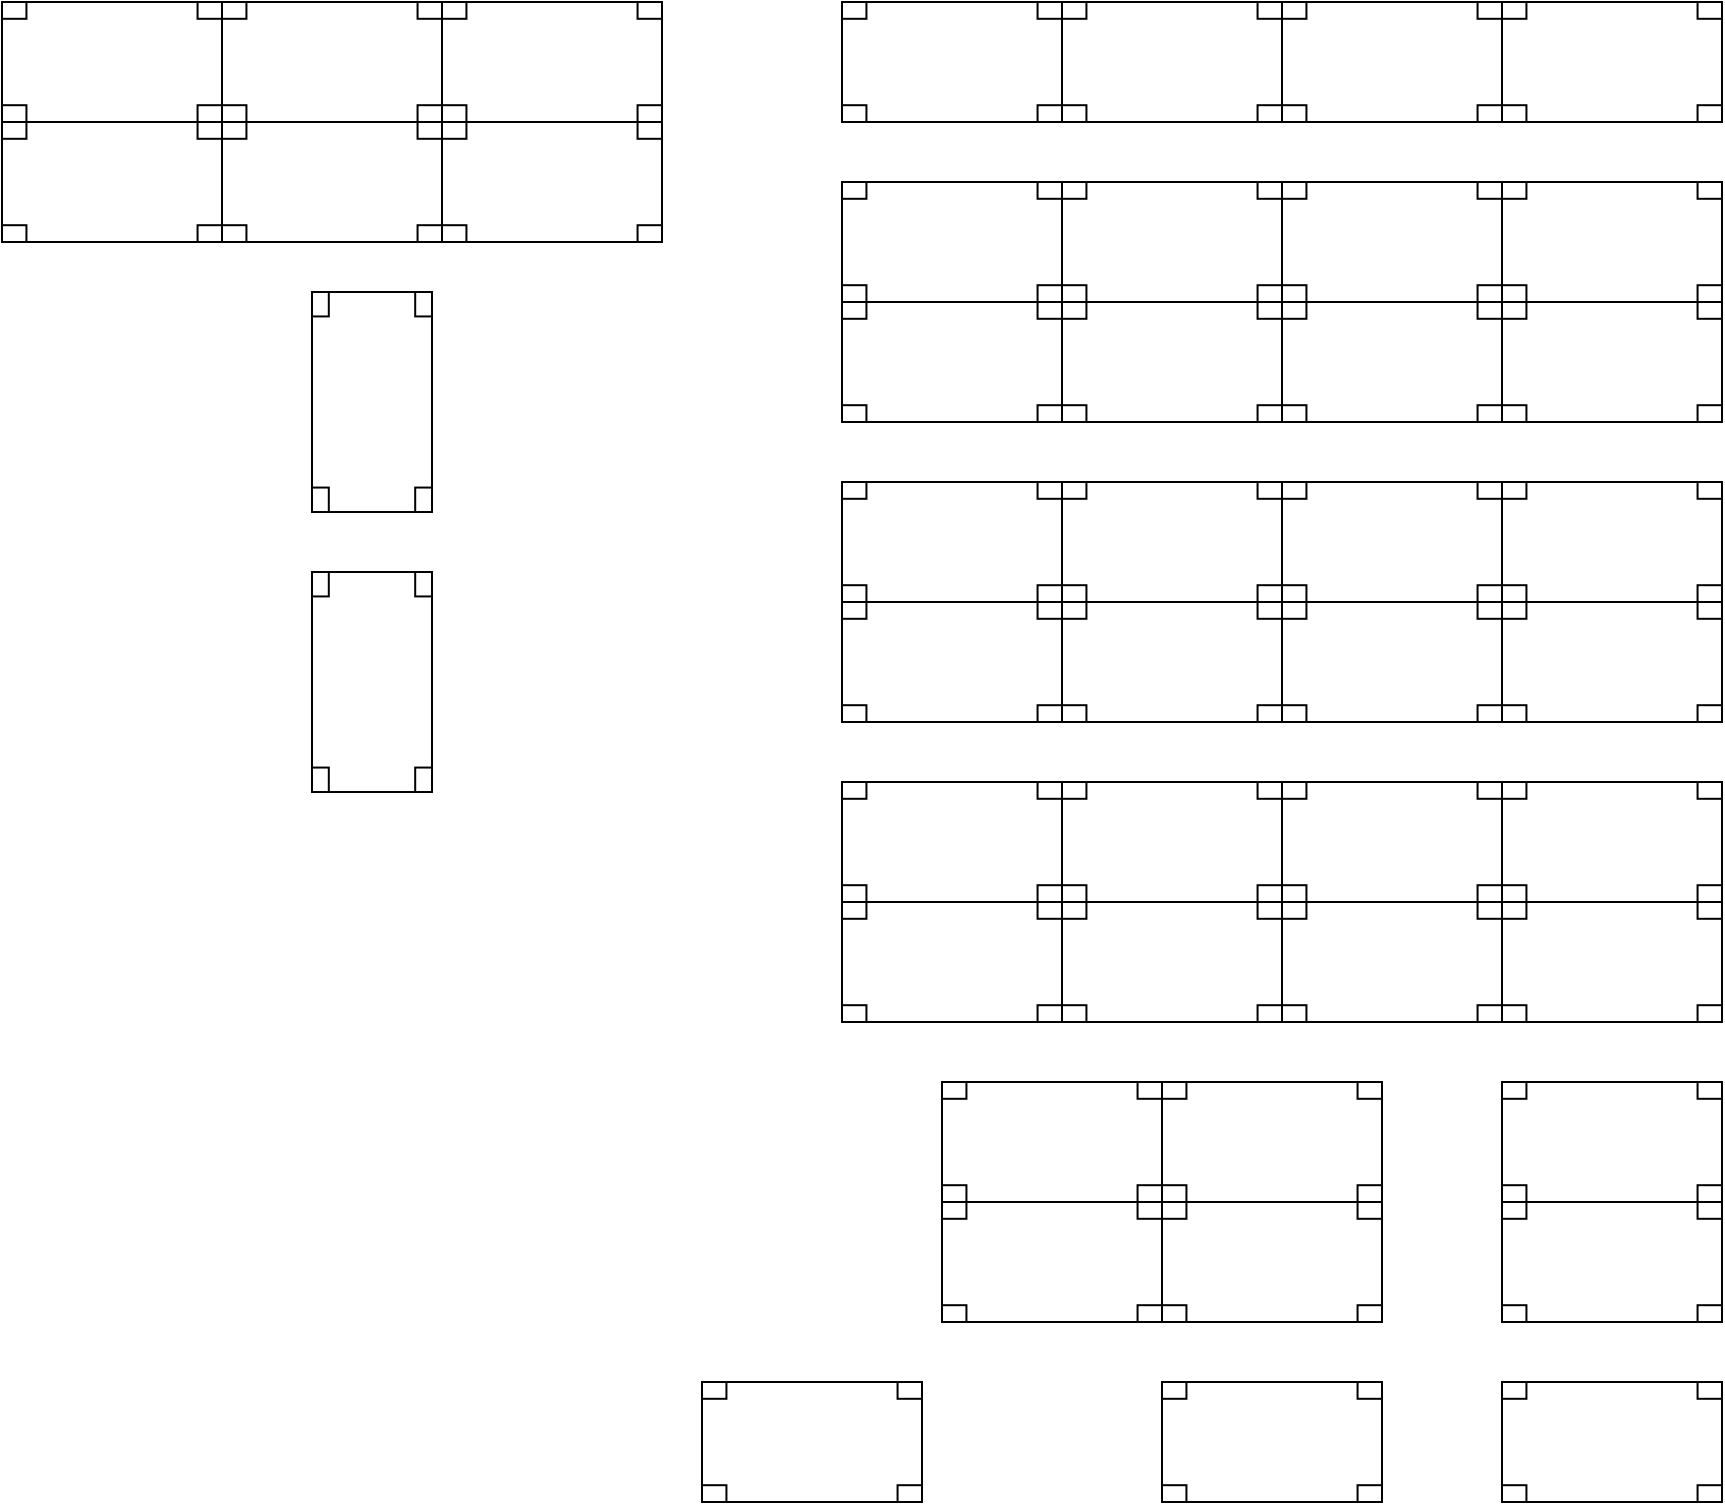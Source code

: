 <mxfile version="12.2.7" type="github" pages="1"><diagram id="cWSFJ7AATU-w7TkhnHY1" name="Page-1"><mxGraphModel dx="1656" dy="880" grid="1" gridSize="10" guides="1" tooltips="1" connect="1" arrows="1" fold="1" page="1" pageScale="1" pageWidth="1169" pageHeight="827" math="0" shadow="0"><root><mxCell id="0"/><mxCell id="1" parent="0"/><mxCell id="9BSKnYz04_R3iAAgoz9S-1" value="" style="verticalLabelPosition=bottom;html=1;verticalAlign=top;align=center;shape=mxgraph.floorplan.table;" vertex="1" parent="1"><mxGeometry x="410" y="740" width="110" height="60" as="geometry"/></mxCell><mxCell id="9BSKnYz04_R3iAAgoz9S-2" value="" style="verticalLabelPosition=bottom;html=1;verticalAlign=top;align=center;shape=mxgraph.floorplan.table;" vertex="1" parent="1"><mxGeometry x="640" y="740" width="110" height="60" as="geometry"/></mxCell><mxCell id="9BSKnYz04_R3iAAgoz9S-3" value="" style="verticalLabelPosition=bottom;html=1;verticalAlign=top;align=center;shape=mxgraph.floorplan.table;" vertex="1" parent="1"><mxGeometry x="810" y="740" width="110" height="60" as="geometry"/></mxCell><mxCell id="9BSKnYz04_R3iAAgoz9S-5" value="" style="verticalLabelPosition=bottom;html=1;verticalAlign=top;align=center;shape=mxgraph.floorplan.table;" vertex="1" parent="1"><mxGeometry x="530" y="590" width="110" height="60" as="geometry"/></mxCell><mxCell id="9BSKnYz04_R3iAAgoz9S-6" value="" style="verticalLabelPosition=bottom;html=1;verticalAlign=top;align=center;shape=mxgraph.floorplan.table;" vertex="1" parent="1"><mxGeometry x="530" y="650" width="110" height="60" as="geometry"/></mxCell><mxCell id="9BSKnYz04_R3iAAgoz9S-7" value="" style="verticalLabelPosition=bottom;html=1;verticalAlign=top;align=center;shape=mxgraph.floorplan.table;" vertex="1" parent="1"><mxGeometry x="640" y="590" width="110" height="60" as="geometry"/></mxCell><mxCell id="9BSKnYz04_R3iAAgoz9S-8" value="" style="verticalLabelPosition=bottom;html=1;verticalAlign=top;align=center;shape=mxgraph.floorplan.table;" vertex="1" parent="1"><mxGeometry x="640" y="650" width="110" height="60" as="geometry"/></mxCell><mxCell id="9BSKnYz04_R3iAAgoz9S-9" value="" style="verticalLabelPosition=bottom;html=1;verticalAlign=top;align=center;shape=mxgraph.floorplan.table;" vertex="1" parent="1"><mxGeometry x="810" y="590" width="110" height="60" as="geometry"/></mxCell><mxCell id="9BSKnYz04_R3iAAgoz9S-10" value="" style="verticalLabelPosition=bottom;html=1;verticalAlign=top;align=center;shape=mxgraph.floorplan.table;" vertex="1" parent="1"><mxGeometry x="810" y="650" width="110" height="60" as="geometry"/></mxCell><mxCell id="9BSKnYz04_R3iAAgoz9S-11" value="" style="verticalLabelPosition=bottom;html=1;verticalAlign=top;align=center;shape=mxgraph.floorplan.table;" vertex="1" parent="1"><mxGeometry x="810" y="440" width="110" height="60" as="geometry"/></mxCell><mxCell id="9BSKnYz04_R3iAAgoz9S-12" value="" style="verticalLabelPosition=bottom;html=1;verticalAlign=top;align=center;shape=mxgraph.floorplan.table;" vertex="1" parent="1"><mxGeometry x="810" y="500" width="110" height="60" as="geometry"/></mxCell><mxCell id="9BSKnYz04_R3iAAgoz9S-13" value="" style="verticalLabelPosition=bottom;html=1;verticalAlign=top;align=center;shape=mxgraph.floorplan.table;" vertex="1" parent="1"><mxGeometry x="700" y="440" width="110" height="60" as="geometry"/></mxCell><mxCell id="9BSKnYz04_R3iAAgoz9S-14" value="" style="verticalLabelPosition=bottom;html=1;verticalAlign=top;align=center;shape=mxgraph.floorplan.table;" vertex="1" parent="1"><mxGeometry x="700" y="500" width="110" height="60" as="geometry"/></mxCell><mxCell id="9BSKnYz04_R3iAAgoz9S-15" value="" style="verticalLabelPosition=bottom;html=1;verticalAlign=top;align=center;shape=mxgraph.floorplan.table;" vertex="1" parent="1"><mxGeometry x="590" y="440" width="110" height="60" as="geometry"/></mxCell><mxCell id="9BSKnYz04_R3iAAgoz9S-16" value="" style="verticalLabelPosition=bottom;html=1;verticalAlign=top;align=center;shape=mxgraph.floorplan.table;" vertex="1" parent="1"><mxGeometry x="590" y="500" width="110" height="60" as="geometry"/></mxCell><mxCell id="9BSKnYz04_R3iAAgoz9S-17" value="" style="verticalLabelPosition=bottom;html=1;verticalAlign=top;align=center;shape=mxgraph.floorplan.table;" vertex="1" parent="1"><mxGeometry x="480" y="440" width="110" height="60" as="geometry"/></mxCell><mxCell id="9BSKnYz04_R3iAAgoz9S-18" value="" style="verticalLabelPosition=bottom;html=1;verticalAlign=top;align=center;shape=mxgraph.floorplan.table;" vertex="1" parent="1"><mxGeometry x="480" y="500" width="110" height="60" as="geometry"/></mxCell><mxCell id="9BSKnYz04_R3iAAgoz9S-19" value="" style="verticalLabelPosition=bottom;html=1;verticalAlign=top;align=center;shape=mxgraph.floorplan.table;" vertex="1" parent="1"><mxGeometry x="810" y="290" width="110" height="60" as="geometry"/></mxCell><mxCell id="9BSKnYz04_R3iAAgoz9S-20" value="" style="verticalLabelPosition=bottom;html=1;verticalAlign=top;align=center;shape=mxgraph.floorplan.table;" vertex="1" parent="1"><mxGeometry x="810" y="350" width="110" height="60" as="geometry"/></mxCell><mxCell id="9BSKnYz04_R3iAAgoz9S-21" value="" style="verticalLabelPosition=bottom;html=1;verticalAlign=top;align=center;shape=mxgraph.floorplan.table;" vertex="1" parent="1"><mxGeometry x="700" y="290" width="110" height="60" as="geometry"/></mxCell><mxCell id="9BSKnYz04_R3iAAgoz9S-22" value="" style="verticalLabelPosition=bottom;html=1;verticalAlign=top;align=center;shape=mxgraph.floorplan.table;" vertex="1" parent="1"><mxGeometry x="700" y="350" width="110" height="60" as="geometry"/></mxCell><mxCell id="9BSKnYz04_R3iAAgoz9S-23" value="" style="verticalLabelPosition=bottom;html=1;verticalAlign=top;align=center;shape=mxgraph.floorplan.table;" vertex="1" parent="1"><mxGeometry x="590" y="290" width="110" height="60" as="geometry"/></mxCell><mxCell id="9BSKnYz04_R3iAAgoz9S-24" value="" style="verticalLabelPosition=bottom;html=1;verticalAlign=top;align=center;shape=mxgraph.floorplan.table;" vertex="1" parent="1"><mxGeometry x="590" y="350" width="110" height="60" as="geometry"/></mxCell><mxCell id="9BSKnYz04_R3iAAgoz9S-25" value="" style="verticalLabelPosition=bottom;html=1;verticalAlign=top;align=center;shape=mxgraph.floorplan.table;" vertex="1" parent="1"><mxGeometry x="480" y="290" width="110" height="60" as="geometry"/></mxCell><mxCell id="9BSKnYz04_R3iAAgoz9S-26" value="" style="verticalLabelPosition=bottom;html=1;verticalAlign=top;align=center;shape=mxgraph.floorplan.table;" vertex="1" parent="1"><mxGeometry x="480" y="350" width="110" height="60" as="geometry"/></mxCell><mxCell id="9BSKnYz04_R3iAAgoz9S-43" value="" style="verticalLabelPosition=bottom;html=1;verticalAlign=top;align=center;shape=mxgraph.floorplan.table;" vertex="1" parent="1"><mxGeometry x="810" y="140" width="110" height="60" as="geometry"/></mxCell><mxCell id="9BSKnYz04_R3iAAgoz9S-44" value="" style="verticalLabelPosition=bottom;html=1;verticalAlign=top;align=center;shape=mxgraph.floorplan.table;" vertex="1" parent="1"><mxGeometry x="810" y="200" width="110" height="60" as="geometry"/></mxCell><mxCell id="9BSKnYz04_R3iAAgoz9S-45" value="" style="verticalLabelPosition=bottom;html=1;verticalAlign=top;align=center;shape=mxgraph.floorplan.table;" vertex="1" parent="1"><mxGeometry x="700" y="140" width="110" height="60" as="geometry"/></mxCell><mxCell id="9BSKnYz04_R3iAAgoz9S-46" value="" style="verticalLabelPosition=bottom;html=1;verticalAlign=top;align=center;shape=mxgraph.floorplan.table;" vertex="1" parent="1"><mxGeometry x="700" y="200" width="110" height="60" as="geometry"/></mxCell><mxCell id="9BSKnYz04_R3iAAgoz9S-47" value="" style="verticalLabelPosition=bottom;html=1;verticalAlign=top;align=center;shape=mxgraph.floorplan.table;" vertex="1" parent="1"><mxGeometry x="590" y="140" width="110" height="60" as="geometry"/></mxCell><mxCell id="9BSKnYz04_R3iAAgoz9S-48" value="" style="verticalLabelPosition=bottom;html=1;verticalAlign=top;align=center;shape=mxgraph.floorplan.table;" vertex="1" parent="1"><mxGeometry x="590" y="200" width="110" height="60" as="geometry"/></mxCell><mxCell id="9BSKnYz04_R3iAAgoz9S-49" value="" style="verticalLabelPosition=bottom;html=1;verticalAlign=top;align=center;shape=mxgraph.floorplan.table;" vertex="1" parent="1"><mxGeometry x="480" y="140" width="110" height="60" as="geometry"/></mxCell><mxCell id="9BSKnYz04_R3iAAgoz9S-50" value="" style="verticalLabelPosition=bottom;html=1;verticalAlign=top;align=center;shape=mxgraph.floorplan.table;" vertex="1" parent="1"><mxGeometry x="480" y="200" width="110" height="60" as="geometry"/></mxCell><mxCell id="9BSKnYz04_R3iAAgoz9S-51" value="" style="verticalLabelPosition=bottom;html=1;verticalAlign=top;align=center;shape=mxgraph.floorplan.table;" vertex="1" parent="1"><mxGeometry x="810" y="50" width="110" height="60" as="geometry"/></mxCell><mxCell id="9BSKnYz04_R3iAAgoz9S-52" value="" style="verticalLabelPosition=bottom;html=1;verticalAlign=top;align=center;shape=mxgraph.floorplan.table;" vertex="1" parent="1"><mxGeometry x="700" y="50" width="110" height="60" as="geometry"/></mxCell><mxCell id="9BSKnYz04_R3iAAgoz9S-53" value="" style="verticalLabelPosition=bottom;html=1;verticalAlign=top;align=center;shape=mxgraph.floorplan.table;" vertex="1" parent="1"><mxGeometry x="590" y="50" width="110" height="60" as="geometry"/></mxCell><mxCell id="9BSKnYz04_R3iAAgoz9S-54" value="" style="verticalLabelPosition=bottom;html=1;verticalAlign=top;align=center;shape=mxgraph.floorplan.table;" vertex="1" parent="1"><mxGeometry x="480" y="50" width="110" height="60" as="geometry"/></mxCell><mxCell id="9BSKnYz04_R3iAAgoz9S-55" value="" style="verticalLabelPosition=bottom;html=1;verticalAlign=top;align=center;shape=mxgraph.floorplan.table;" vertex="1" parent="1"><mxGeometry x="280" y="50" width="110" height="60" as="geometry"/></mxCell><mxCell id="9BSKnYz04_R3iAAgoz9S-56" value="" style="verticalLabelPosition=bottom;html=1;verticalAlign=top;align=center;shape=mxgraph.floorplan.table;" vertex="1" parent="1"><mxGeometry x="170" y="50" width="110" height="60" as="geometry"/></mxCell><mxCell id="9BSKnYz04_R3iAAgoz9S-57" value="" style="verticalLabelPosition=bottom;html=1;verticalAlign=top;align=center;shape=mxgraph.floorplan.table;" vertex="1" parent="1"><mxGeometry x="60" y="50" width="110" height="60" as="geometry"/></mxCell><mxCell id="9BSKnYz04_R3iAAgoz9S-58" value="" style="verticalLabelPosition=bottom;html=1;verticalAlign=top;align=center;shape=mxgraph.floorplan.table;" vertex="1" parent="1"><mxGeometry x="280" y="110" width="110" height="60" as="geometry"/></mxCell><mxCell id="9BSKnYz04_R3iAAgoz9S-59" value="" style="verticalLabelPosition=bottom;html=1;verticalAlign=top;align=center;shape=mxgraph.floorplan.table;" vertex="1" parent="1"><mxGeometry x="170" y="110" width="110" height="60" as="geometry"/></mxCell><mxCell id="9BSKnYz04_R3iAAgoz9S-60" value="" style="verticalLabelPosition=bottom;html=1;verticalAlign=top;align=center;shape=mxgraph.floorplan.table;" vertex="1" parent="1"><mxGeometry x="60" y="110" width="110" height="60" as="geometry"/></mxCell><mxCell id="9BSKnYz04_R3iAAgoz9S-61" value="" style="verticalLabelPosition=bottom;html=1;verticalAlign=top;align=center;shape=mxgraph.floorplan.table;rotation=90;" vertex="1" parent="1"><mxGeometry x="190" y="220" width="110" height="60" as="geometry"/></mxCell><mxCell id="9BSKnYz04_R3iAAgoz9S-62" value="" style="verticalLabelPosition=bottom;html=1;verticalAlign=top;align=center;shape=mxgraph.floorplan.table;rotation=90;" vertex="1" parent="1"><mxGeometry x="190" y="360" width="110" height="60" as="geometry"/></mxCell></root></mxGraphModel></diagram></mxfile>